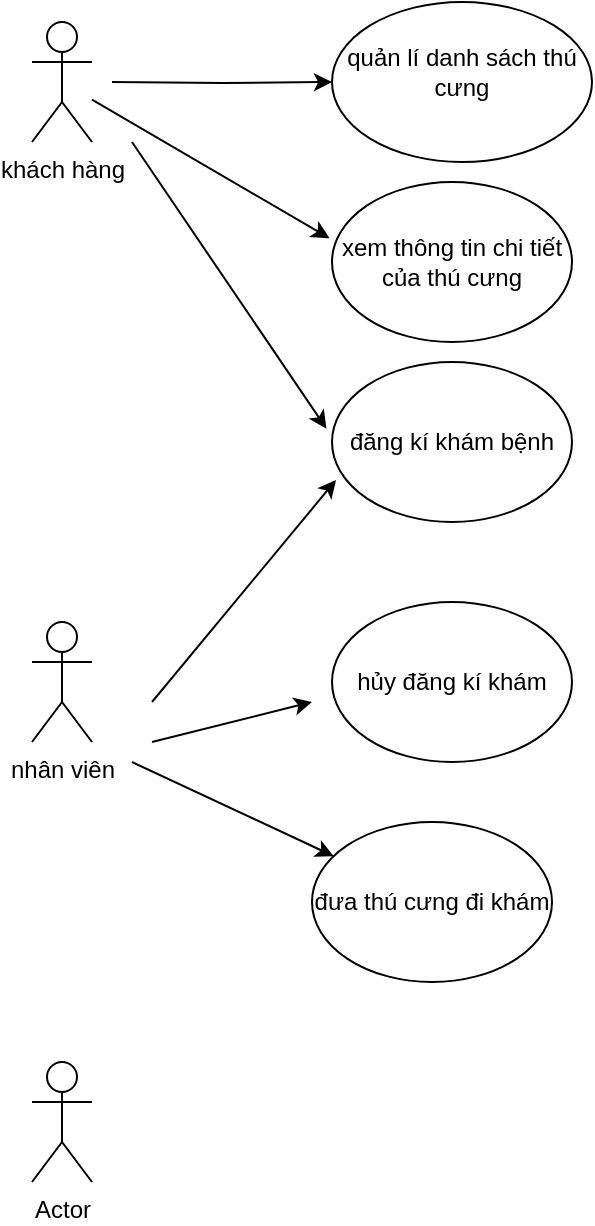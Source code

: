 <mxfile version="28.0.7">
  <diagram name="Trang-1" id="EKa720yuGsslfQIcNeJt">
    <mxGraphModel dx="1042" dy="562" grid="1" gridSize="10" guides="1" tooltips="1" connect="1" arrows="1" fold="1" page="1" pageScale="1" pageWidth="827" pageHeight="1169" math="0" shadow="0">
      <root>
        <mxCell id="0" />
        <mxCell id="1" parent="0" />
        <mxCell id="ip0yHWJbwpVMgflCo8yw-3" value="" style="edgeStyle=orthogonalEdgeStyle;rounded=0;orthogonalLoop=1;jettySize=auto;html=1;" edge="1" parent="1" target="ip0yHWJbwpVMgflCo8yw-2">
          <mxGeometry relative="1" as="geometry">
            <mxPoint x="130" y="150" as="sourcePoint" />
          </mxGeometry>
        </mxCell>
        <mxCell id="ip0yHWJbwpVMgflCo8yw-1" value="khách hàng" style="shape=umlActor;verticalLabelPosition=bottom;verticalAlign=top;html=1;outlineConnect=0;" vertex="1" parent="1">
          <mxGeometry x="90" y="120" width="30" height="60" as="geometry" />
        </mxCell>
        <mxCell id="ip0yHWJbwpVMgflCo8yw-2" value="&lt;div&gt;&lt;br&gt;&lt;/div&gt;&lt;div&gt;quản lí danh sách thú cưng&lt;/div&gt;" style="ellipse;whiteSpace=wrap;html=1;verticalAlign=top;" vertex="1" parent="1">
          <mxGeometry x="240" y="110" width="130" height="80" as="geometry" />
        </mxCell>
        <mxCell id="ip0yHWJbwpVMgflCo8yw-4" value="" style="endArrow=classic;html=1;rounded=0;entryX=-0.01;entryY=0.352;entryDx=0;entryDy=0;entryPerimeter=0;" edge="1" parent="1" source="ip0yHWJbwpVMgflCo8yw-1" target="ip0yHWJbwpVMgflCo8yw-6">
          <mxGeometry width="50" height="50" relative="1" as="geometry">
            <mxPoint x="140" y="190" as="sourcePoint" />
            <mxPoint x="230" y="200" as="targetPoint" />
            <Array as="points" />
          </mxGeometry>
        </mxCell>
        <mxCell id="ip0yHWJbwpVMgflCo8yw-6" value="xem thông tin chi tiết của thú cưng" style="ellipse;whiteSpace=wrap;html=1;" vertex="1" parent="1">
          <mxGeometry x="240" y="200" width="120" height="80" as="geometry" />
        </mxCell>
        <mxCell id="ip0yHWJbwpVMgflCo8yw-7" value="" style="endArrow=classic;html=1;rounded=0;entryX=-0.023;entryY=0.417;entryDx=0;entryDy=0;entryPerimeter=0;" edge="1" parent="1" target="ip0yHWJbwpVMgflCo8yw-8">
          <mxGeometry width="50" height="50" relative="1" as="geometry">
            <mxPoint x="140" y="180" as="sourcePoint" />
            <mxPoint x="230" y="340" as="targetPoint" />
            <Array as="points" />
          </mxGeometry>
        </mxCell>
        <mxCell id="ip0yHWJbwpVMgflCo8yw-8" value="đăng kí khám bệnh" style="ellipse;whiteSpace=wrap;html=1;" vertex="1" parent="1">
          <mxGeometry x="240" y="290" width="120" height="80" as="geometry" />
        </mxCell>
        <mxCell id="ip0yHWJbwpVMgflCo8yw-9" value="nhân viên" style="shape=umlActor;verticalLabelPosition=bottom;verticalAlign=top;html=1;outlineConnect=0;" vertex="1" parent="1">
          <mxGeometry x="90" y="420" width="30" height="60" as="geometry" />
        </mxCell>
        <mxCell id="ip0yHWJbwpVMgflCo8yw-10" value="" style="endArrow=classic;html=1;rounded=0;entryX=0.017;entryY=0.737;entryDx=0;entryDy=0;entryPerimeter=0;" edge="1" parent="1" target="ip0yHWJbwpVMgflCo8yw-8">
          <mxGeometry width="50" height="50" relative="1" as="geometry">
            <mxPoint x="150" y="460" as="sourcePoint" />
            <mxPoint x="240" y="430" as="targetPoint" />
          </mxGeometry>
        </mxCell>
        <mxCell id="ip0yHWJbwpVMgflCo8yw-11" value="hủy đăng kí khám" style="ellipse;whiteSpace=wrap;html=1;" vertex="1" parent="1">
          <mxGeometry x="240" y="410" width="120" height="80" as="geometry" />
        </mxCell>
        <mxCell id="ip0yHWJbwpVMgflCo8yw-12" value="" style="endArrow=classic;html=1;rounded=0;" edge="1" parent="1">
          <mxGeometry width="50" height="50" relative="1" as="geometry">
            <mxPoint x="150" y="480" as="sourcePoint" />
            <mxPoint x="230" y="460" as="targetPoint" />
          </mxGeometry>
        </mxCell>
        <mxCell id="ip0yHWJbwpVMgflCo8yw-13" value="" style="endArrow=classic;html=1;rounded=0;" edge="1" parent="1" target="ip0yHWJbwpVMgflCo8yw-14">
          <mxGeometry width="50" height="50" relative="1" as="geometry">
            <mxPoint x="140" y="490" as="sourcePoint" />
            <mxPoint x="230" y="550" as="targetPoint" />
          </mxGeometry>
        </mxCell>
        <mxCell id="ip0yHWJbwpVMgflCo8yw-14" value="đưa thú cưng đi khám" style="ellipse;whiteSpace=wrap;html=1;" vertex="1" parent="1">
          <mxGeometry x="230" y="520" width="120" height="80" as="geometry" />
        </mxCell>
        <mxCell id="ip0yHWJbwpVMgflCo8yw-15" value="Actor" style="shape=umlActor;verticalLabelPosition=bottom;verticalAlign=top;html=1;outlineConnect=0;" vertex="1" parent="1">
          <mxGeometry x="90" y="640" width="30" height="60" as="geometry" />
        </mxCell>
      </root>
    </mxGraphModel>
  </diagram>
</mxfile>
